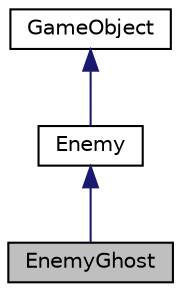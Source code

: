 digraph "EnemyGhost"
{
 // LATEX_PDF_SIZE
  edge [fontname="Helvetica",fontsize="10",labelfontname="Helvetica",labelfontsize="10"];
  node [fontname="Helvetica",fontsize="10",shape=record];
  Node1 [label="EnemyGhost",height=0.2,width=0.4,color="black", fillcolor="grey75", style="filled", fontcolor="black",tooltip="Enemy type which can walk through."];
  Node2 -> Node1 [dir="back",color="midnightblue",fontsize="10",style="solid"];
  Node2 [label="Enemy",height=0.2,width=0.4,color="black", fillcolor="white", style="filled",URL="$classEnemy.html",tooltip="Class for defining common behaviour for the enemy, extends GameObject."];
  Node3 -> Node2 [dir="back",color="midnightblue",fontsize="10",style="solid"];
  Node3 [label="GameObject",height=0.2,width=0.4,color="black", fillcolor="white", style="filled",URL="$classGameObject.html",tooltip="Base class for all entities in the game."];
}
